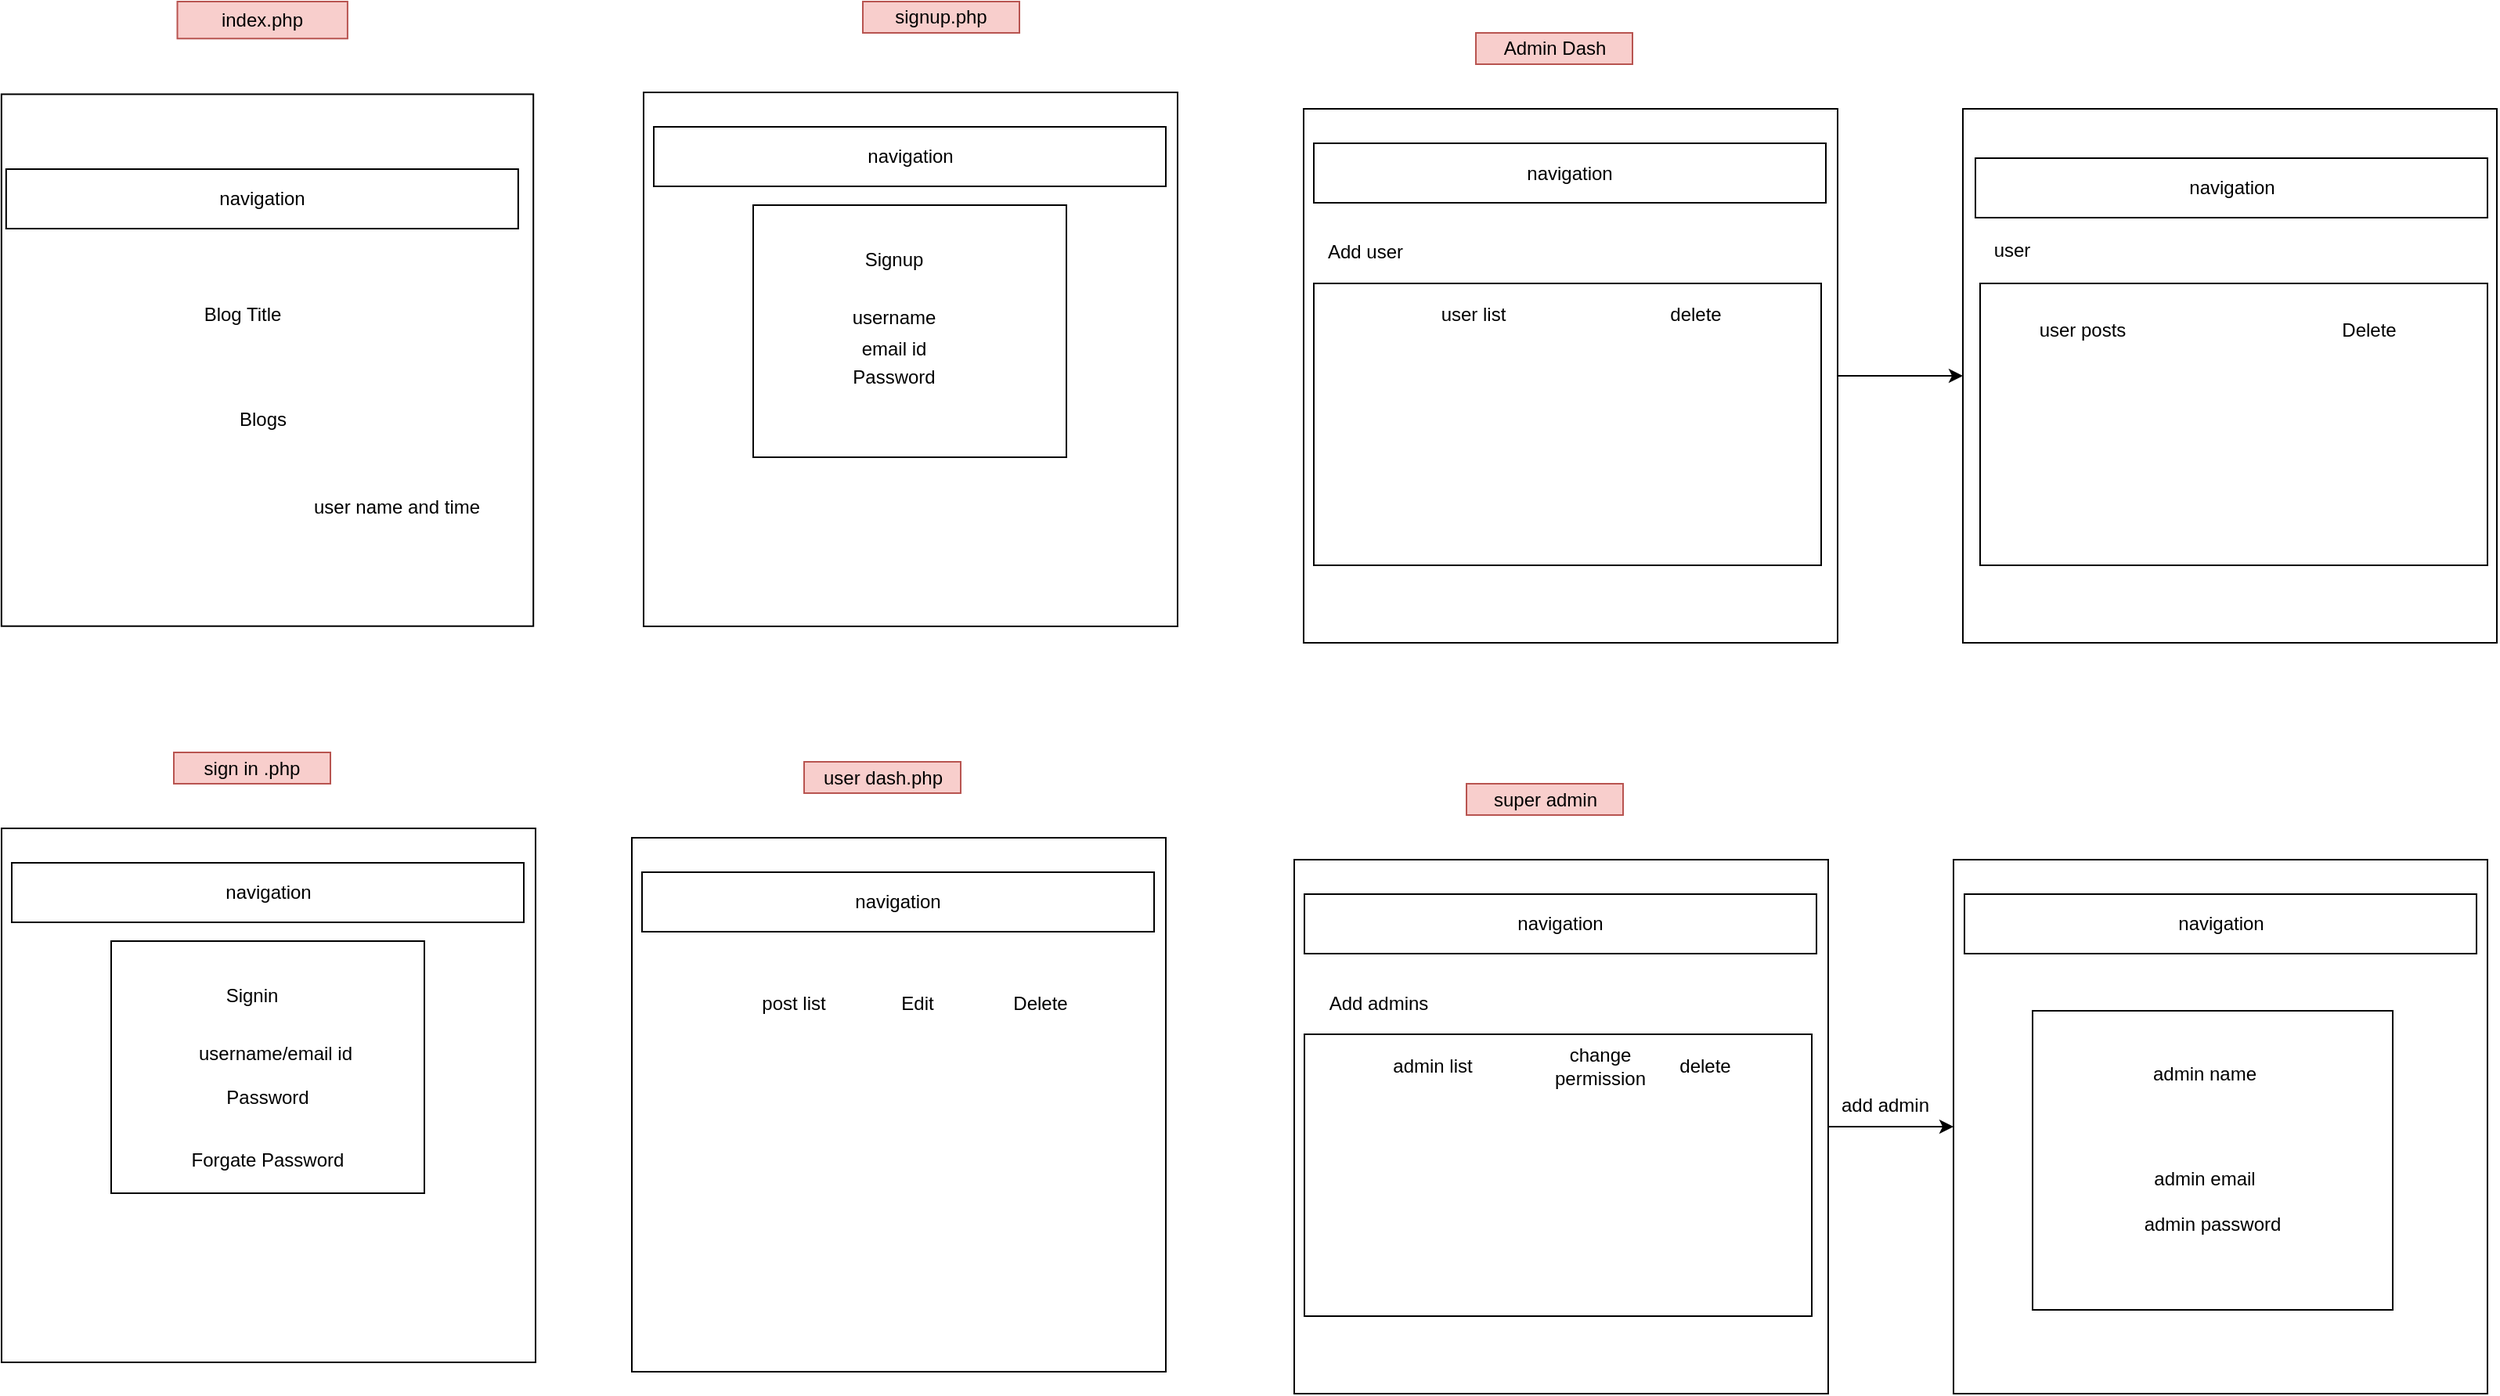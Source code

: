 <mxfile version="12.2.0" type="device" pages="1"><diagram id="8L-iqxBgFTKYL5xJvjS7" name="Page-1"><mxGraphModel dx="3840" dy="3215" grid="1" gridSize="10" guides="1" tooltips="1" connect="1" arrows="1" fold="1" page="1" pageScale="1" pageWidth="850" pageHeight="1100" math="0" shadow="0"><root><mxCell id="0"/><mxCell id="1" parent="0"/><mxCell id="Spi62y7hfFDD8Jlwt3c4-7" value="" style="whiteSpace=wrap;html=1;aspect=fixed;direction=south;" vertex="1" parent="1"><mxGeometry x="470" y="118" width="341" height="341" as="geometry"/></mxCell><mxCell id="Spi62y7hfFDD8Jlwt3c4-10" value="signup.php" style="rounded=0;whiteSpace=wrap;html=1;fillColor=#f8cecc;strokeColor=#b85450;" vertex="1" parent="1"><mxGeometry x="610" y="60" width="100" height="20" as="geometry"/></mxCell><mxCell id="Spi62y7hfFDD8Jlwt3c4-26" value="" style="group" vertex="1" connectable="0" parent="1"><mxGeometry x="59.926" y="60" width="339.677" height="398.864" as="geometry"/></mxCell><mxCell id="Spi62y7hfFDD8Jlwt3c4-19" value="" style="group" vertex="1" connectable="0" parent="Spi62y7hfFDD8Jlwt3c4-26"><mxGeometry x="140.833" width="108.689" height="25.161" as="geometry"/></mxCell><mxCell id="Spi62y7hfFDD8Jlwt3c4-4" value="index.php" style="text;html=1;strokeColor=#b85450;fillColor=#f8cecc;align=center;verticalAlign=middle;whiteSpace=wrap;rounded=0;" vertex="1" parent="Spi62y7hfFDD8Jlwt3c4-19"><mxGeometry x="-28.5" width="108.689" height="23.636" as="geometry"/></mxCell><mxCell id="Spi62y7hfFDD8Jlwt3c4-1" value="" style="whiteSpace=wrap;html=1;aspect=fixed;direction=south;" vertex="1" parent="Spi62y7hfFDD8Jlwt3c4-26"><mxGeometry y="59.186" width="339.677" height="339.677" as="geometry"/></mxCell><mxCell id="Spi62y7hfFDD8Jlwt3c4-2" value="Blogs" style="text;html=1;strokeColor=none;fillColor=none;align=center;verticalAlign=middle;whiteSpace=wrap;rounded=0;" vertex="1" parent="Spi62y7hfFDD8Jlwt3c4-26"><mxGeometry x="14" y="185" width="306" height="164" as="geometry"/></mxCell><mxCell id="Spi62y7hfFDD8Jlwt3c4-3" value="navigation" style="rounded=0;whiteSpace=wrap;html=1;" vertex="1" parent="Spi62y7hfFDD8Jlwt3c4-26"><mxGeometry x="3" y="107" width="327" height="38" as="geometry"/></mxCell><mxCell id="Spi62y7hfFDD8Jlwt3c4-8" value="user name and time" style="text;html=1;strokeColor=none;fillColor=none;align=center;verticalAlign=middle;whiteSpace=wrap;rounded=0;" vertex="1" parent="Spi62y7hfFDD8Jlwt3c4-26"><mxGeometry x="173.333" y="310.799" width="158.889" height="25.161" as="geometry"/></mxCell><mxCell id="Spi62y7hfFDD8Jlwt3c4-12" value="Blog Title" style="text;html=1;strokeColor=none;fillColor=none;align=center;verticalAlign=middle;whiteSpace=wrap;rounded=0;" vertex="1" parent="Spi62y7hfFDD8Jlwt3c4-26"><mxGeometry x="99.833" y="187.073" width="108.333" height="25.161" as="geometry"/></mxCell><mxCell id="Spi62y7hfFDD8Jlwt3c4-27" value="" style="rounded=0;whiteSpace=wrap;html=1;" vertex="1" parent="1"><mxGeometry x="540" y="190" width="200" height="161" as="geometry"/></mxCell><mxCell id="Spi62y7hfFDD8Jlwt3c4-29" value="Signup" style="text;html=1;strokeColor=none;fillColor=none;align=center;verticalAlign=middle;whiteSpace=wrap;rounded=0;" vertex="1" parent="1"><mxGeometry x="590" y="210" width="80" height="30" as="geometry"/></mxCell><mxCell id="Spi62y7hfFDD8Jlwt3c4-33" value="username" style="text;html=1;strokeColor=none;fillColor=none;align=center;verticalAlign=middle;whiteSpace=wrap;rounded=0;" vertex="1" parent="1"><mxGeometry x="610" y="251.5" width="40" height="20" as="geometry"/></mxCell><mxCell id="Spi62y7hfFDD8Jlwt3c4-34" value="email id" style="text;html=1;strokeColor=none;fillColor=none;align=center;verticalAlign=middle;whiteSpace=wrap;rounded=0;direction=south;" vertex="1" parent="1"><mxGeometry x="600" y="261.5" width="60" height="40" as="geometry"/></mxCell><mxCell id="Spi62y7hfFDD8Jlwt3c4-35" value="Password" style="text;html=1;strokeColor=none;fillColor=none;align=center;verticalAlign=middle;whiteSpace=wrap;rounded=0;" vertex="1" parent="1"><mxGeometry x="610" y="290" width="40" height="20" as="geometry"/></mxCell><mxCell id="Spi62y7hfFDD8Jlwt3c4-39" value="" style="whiteSpace=wrap;html=1;aspect=fixed;direction=south;" vertex="1" parent="1"><mxGeometry x="60" y="588" width="341" height="341" as="geometry"/></mxCell><mxCell id="Spi62y7hfFDD8Jlwt3c4-40" value="sign in .php" style="rounded=0;whiteSpace=wrap;html=1;fillColor=#f8cecc;strokeColor=#b85450;" vertex="1" parent="1"><mxGeometry x="170" y="539.5" width="100" height="20" as="geometry"/></mxCell><mxCell id="Spi62y7hfFDD8Jlwt3c4-41" value="" style="rounded=0;whiteSpace=wrap;html=1;" vertex="1" parent="1"><mxGeometry x="130" y="660" width="200" height="161" as="geometry"/></mxCell><mxCell id="Spi62y7hfFDD8Jlwt3c4-42" value="Signin" style="text;html=1;strokeColor=none;fillColor=none;align=center;verticalAlign=middle;whiteSpace=wrap;rounded=0;" vertex="1" parent="1"><mxGeometry x="180" y="680" width="80" height="30" as="geometry"/></mxCell><mxCell id="Spi62y7hfFDD8Jlwt3c4-43" value="username/email id" style="text;html=1;strokeColor=none;fillColor=none;align=center;verticalAlign=middle;whiteSpace=wrap;rounded=0;" vertex="1" parent="1"><mxGeometry x="180" y="722" width="110" height="20" as="geometry"/></mxCell><mxCell id="Spi62y7hfFDD8Jlwt3c4-45" value="Password" style="text;html=1;strokeColor=none;fillColor=none;align=center;verticalAlign=middle;whiteSpace=wrap;rounded=0;" vertex="1" parent="1"><mxGeometry x="210" y="750" width="40" height="20" as="geometry"/></mxCell><mxCell id="Spi62y7hfFDD8Jlwt3c4-46" value="Forgate Password" style="text;html=1;strokeColor=none;fillColor=none;align=center;verticalAlign=middle;whiteSpace=wrap;rounded=0;" vertex="1" parent="1"><mxGeometry x="170" y="790" width="120" height="20" as="geometry"/></mxCell><mxCell id="Spi62y7hfFDD8Jlwt3c4-48" value="navigation" style="rounded=0;whiteSpace=wrap;html=1;" vertex="1" parent="1"><mxGeometry x="476.5" y="140" width="327" height="38" as="geometry"/></mxCell><mxCell id="Spi62y7hfFDD8Jlwt3c4-50" value="navigation" style="rounded=0;whiteSpace=wrap;html=1;" vertex="1" parent="1"><mxGeometry x="66.5" y="610" width="327" height="38" as="geometry"/></mxCell><mxCell id="Spi62y7hfFDD8Jlwt3c4-59" value="" style="whiteSpace=wrap;html=1;aspect=fixed;direction=south;" vertex="1" parent="1"><mxGeometry x="462.5" y="594" width="341" height="341" as="geometry"/></mxCell><mxCell id="Spi62y7hfFDD8Jlwt3c4-60" value="user dash.php" style="rounded=0;whiteSpace=wrap;html=1;fillColor=#f8cecc;strokeColor=#b85450;" vertex="1" parent="1"><mxGeometry x="572.5" y="545.5" width="100" height="20" as="geometry"/></mxCell><mxCell id="Spi62y7hfFDD8Jlwt3c4-66" value="navigation" style="rounded=0;whiteSpace=wrap;html=1;" vertex="1" parent="1"><mxGeometry x="469" y="616" width="327" height="38" as="geometry"/></mxCell><mxCell id="Spi62y7hfFDD8Jlwt3c4-81" value="" style="edgeStyle=orthogonalEdgeStyle;rounded=0;orthogonalLoop=1;jettySize=auto;html=1;" edge="1" parent="1" source="Spi62y7hfFDD8Jlwt3c4-67" target="Spi62y7hfFDD8Jlwt3c4-80"><mxGeometry relative="1" as="geometry"/></mxCell><mxCell id="Spi62y7hfFDD8Jlwt3c4-67" value="" style="whiteSpace=wrap;html=1;aspect=fixed;direction=south;" vertex="1" parent="1"><mxGeometry x="891.5" y="128.5" width="341" height="341" as="geometry"/></mxCell><mxCell id="Spi62y7hfFDD8Jlwt3c4-80" value="" style="whiteSpace=wrap;html=1;aspect=fixed;direction=south;" vertex="1" parent="1"><mxGeometry x="1312.5" y="128.5" width="341" height="341" as="geometry"/></mxCell><mxCell id="Spi62y7hfFDD8Jlwt3c4-68" value="Admin Dash" style="rounded=0;whiteSpace=wrap;html=1;fillColor=#f8cecc;strokeColor=#b85450;" vertex="1" parent="1"><mxGeometry x="1001.5" y="80" width="100" height="20" as="geometry"/></mxCell><mxCell id="Spi62y7hfFDD8Jlwt3c4-69" value="navigation" style="rounded=0;whiteSpace=wrap;html=1;" vertex="1" parent="1"><mxGeometry x="898" y="150.5" width="327" height="38" as="geometry"/></mxCell><mxCell id="Spi62y7hfFDD8Jlwt3c4-70" value="" style="rounded=0;whiteSpace=wrap;html=1;" vertex="1" parent="1"><mxGeometry x="898" y="240" width="324" height="180" as="geometry"/></mxCell><mxCell id="Spi62y7hfFDD8Jlwt3c4-71" value="user list" style="text;html=1;strokeColor=none;fillColor=none;align=center;verticalAlign=middle;whiteSpace=wrap;rounded=0;" vertex="1" parent="1"><mxGeometry x="940" y="250" width="120" height="20" as="geometry"/></mxCell><mxCell id="Spi62y7hfFDD8Jlwt3c4-72" value="Add user" style="text;html=1;strokeColor=none;fillColor=none;align=center;verticalAlign=middle;whiteSpace=wrap;rounded=0;" vertex="1" parent="1"><mxGeometry x="898.5" y="210" width="64" height="20" as="geometry"/></mxCell><mxCell id="Spi62y7hfFDD8Jlwt3c4-73" value="delete" style="text;html=1;strokeColor=none;fillColor=none;align=center;verticalAlign=middle;whiteSpace=wrap;rounded=0;" vertex="1" parent="1"><mxGeometry x="1121.5" y="250" width="40" height="20" as="geometry"/></mxCell><mxCell id="Spi62y7hfFDD8Jlwt3c4-82" value="navigation" style="rounded=0;whiteSpace=wrap;html=1;" vertex="1" parent="1"><mxGeometry x="1320.5" y="160" width="327" height="38" as="geometry"/></mxCell><mxCell id="Spi62y7hfFDD8Jlwt3c4-83" value="" style="rounded=0;whiteSpace=wrap;html=1;" vertex="1" parent="1"><mxGeometry x="1323.5" y="240" width="324" height="180" as="geometry"/></mxCell><mxCell id="Spi62y7hfFDD8Jlwt3c4-85" value="user" style="text;html=1;strokeColor=none;fillColor=none;align=center;verticalAlign=middle;whiteSpace=wrap;rounded=0;" vertex="1" parent="1"><mxGeometry x="1323.5" y="209" width="40" height="20" as="geometry"/></mxCell><mxCell id="Spi62y7hfFDD8Jlwt3c4-86" value="user posts" style="text;html=1;strokeColor=none;fillColor=none;align=center;verticalAlign=middle;whiteSpace=wrap;rounded=0;" vertex="1" parent="1"><mxGeometry x="1344.5" y="260" width="88" height="20" as="geometry"/></mxCell><mxCell id="Spi62y7hfFDD8Jlwt3c4-87" value="Delete" style="text;html=1;strokeColor=none;fillColor=none;align=center;verticalAlign=middle;whiteSpace=wrap;rounded=0;" vertex="1" parent="1"><mxGeometry x="1551.5" y="260" width="40" height="20" as="geometry"/></mxCell><mxCell id="Spi62y7hfFDD8Jlwt3c4-97" value="" style="edgeStyle=orthogonalEdgeStyle;rounded=0;orthogonalLoop=1;jettySize=auto;html=1;" edge="1" parent="1" source="Spi62y7hfFDD8Jlwt3c4-88" target="Spi62y7hfFDD8Jlwt3c4-96"><mxGeometry relative="1" as="geometry"/></mxCell><mxCell id="Spi62y7hfFDD8Jlwt3c4-88" value="" style="whiteSpace=wrap;html=1;aspect=fixed;direction=south;" vertex="1" parent="1"><mxGeometry x="885.5" y="608" width="341" height="341" as="geometry"/></mxCell><mxCell id="Spi62y7hfFDD8Jlwt3c4-96" value="" style="whiteSpace=wrap;html=1;aspect=fixed;direction=south;" vertex="1" parent="1"><mxGeometry x="1306.5" y="608" width="341" height="341" as="geometry"/></mxCell><mxCell id="Spi62y7hfFDD8Jlwt3c4-89" value="super admin" style="rounded=0;whiteSpace=wrap;html=1;fillColor=#f8cecc;strokeColor=#b85450;" vertex="1" parent="1"><mxGeometry x="995.5" y="559.5" width="100" height="20" as="geometry"/></mxCell><mxCell id="Spi62y7hfFDD8Jlwt3c4-90" value="navigation" style="rounded=0;whiteSpace=wrap;html=1;" vertex="1" parent="1"><mxGeometry x="892" y="630" width="327" height="38" as="geometry"/></mxCell><mxCell id="Spi62y7hfFDD8Jlwt3c4-91" value="" style="rounded=0;whiteSpace=wrap;html=1;" vertex="1" parent="1"><mxGeometry x="892" y="719.5" width="324" height="180" as="geometry"/></mxCell><mxCell id="Spi62y7hfFDD8Jlwt3c4-92" value="admin list" style="text;html=1;strokeColor=none;fillColor=none;align=center;verticalAlign=middle;whiteSpace=wrap;rounded=0;" vertex="1" parent="1"><mxGeometry x="914" y="729.5" width="120" height="20" as="geometry"/></mxCell><mxCell id="Spi62y7hfFDD8Jlwt3c4-93" value="Add admins" style="text;html=1;strokeColor=none;fillColor=none;align=center;verticalAlign=middle;whiteSpace=wrap;rounded=0;" vertex="1" parent="1"><mxGeometry x="892.5" y="689.5" width="93" height="20" as="geometry"/></mxCell><mxCell id="Spi62y7hfFDD8Jlwt3c4-94" value="delete" style="text;html=1;strokeColor=none;fillColor=none;align=center;verticalAlign=middle;whiteSpace=wrap;rounded=0;" vertex="1" parent="1"><mxGeometry x="1128" y="729.5" width="40" height="20" as="geometry"/></mxCell><mxCell id="Spi62y7hfFDD8Jlwt3c4-95" value="change permission" style="text;html=1;strokeColor=none;fillColor=none;align=center;verticalAlign=middle;whiteSpace=wrap;rounded=0;" vertex="1" parent="1"><mxGeometry x="1061" y="729.5" width="40" height="20" as="geometry"/></mxCell><mxCell id="Spi62y7hfFDD8Jlwt3c4-98" value="navigation" style="rounded=0;whiteSpace=wrap;html=1;" vertex="1" parent="1"><mxGeometry x="1313.5" y="630" width="327" height="38" as="geometry"/></mxCell><mxCell id="Spi62y7hfFDD8Jlwt3c4-99" value="add admin" style="text;html=1;strokeColor=none;fillColor=none;align=center;verticalAlign=middle;whiteSpace=wrap;rounded=0;" vertex="1" parent="1"><mxGeometry x="1232.5" y="754.5" width="60" height="20" as="geometry"/></mxCell><mxCell id="Spi62y7hfFDD8Jlwt3c4-109" value="admin username" style="text;html=1;strokeColor=none;fillColor=none;align=center;verticalAlign=middle;whiteSpace=wrap;rounded=0;" vertex="1" parent="1"><mxGeometry x="1422" y="762" width="90" height="28" as="geometry"/></mxCell><mxCell id="Spi62y7hfFDD8Jlwt3c4-110" value="" style="rounded=0;whiteSpace=wrap;html=1;" vertex="1" parent="1"><mxGeometry x="1357" y="704.5" width="230" height="191" as="geometry"/></mxCell><mxCell id="Spi62y7hfFDD8Jlwt3c4-111" value="admin name" style="text;html=1;strokeColor=none;fillColor=none;align=center;verticalAlign=middle;whiteSpace=wrap;rounded=0;" vertex="1" parent="1"><mxGeometry x="1422" y="731" width="90" height="28" as="geometry"/></mxCell><mxCell id="Spi62y7hfFDD8Jlwt3c4-112" value="admin password" style="text;html=1;strokeColor=none;fillColor=none;align=center;verticalAlign=middle;whiteSpace=wrap;rounded=0;" vertex="1" parent="1"><mxGeometry x="1427" y="821.5" width="90" height="38" as="geometry"/></mxCell><mxCell id="Spi62y7hfFDD8Jlwt3c4-113" value="admin email" style="text;html=1;strokeColor=none;fillColor=none;align=center;verticalAlign=middle;whiteSpace=wrap;rounded=0;" vertex="1" parent="1"><mxGeometry x="1422" y="798" width="90" height="28" as="geometry"/></mxCell><mxCell id="Spi62y7hfFDD8Jlwt3c4-114" value="post list" style="text;html=1;strokeColor=none;fillColor=none;align=center;verticalAlign=middle;whiteSpace=wrap;rounded=0;" vertex="1" parent="1"><mxGeometry x="492" y="690" width="148" height="20" as="geometry"/></mxCell><mxCell id="Spi62y7hfFDD8Jlwt3c4-115" value="Edit" style="text;html=1;strokeColor=none;fillColor=none;align=center;verticalAlign=middle;whiteSpace=wrap;rounded=0;" vertex="1" parent="1"><mxGeometry x="610" y="690" width="70" height="20" as="geometry"/></mxCell><mxCell id="Spi62y7hfFDD8Jlwt3c4-116" value="Delete" style="text;html=1;strokeColor=none;fillColor=none;align=center;verticalAlign=middle;whiteSpace=wrap;rounded=0;" vertex="1" parent="1"><mxGeometry x="672.5" y="690" width="101" height="20" as="geometry"/></mxCell></root></mxGraphModel></diagram></mxfile>